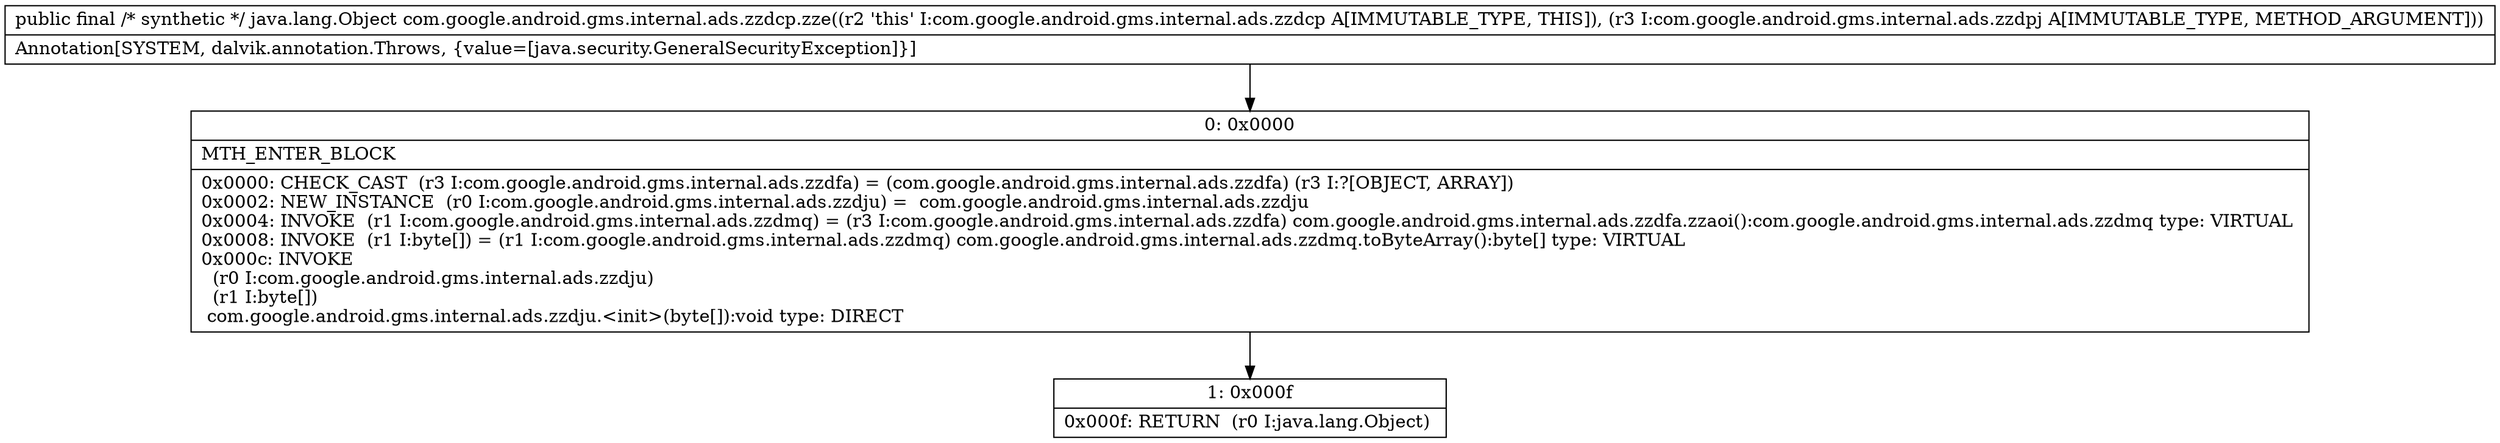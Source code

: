 digraph "CFG forcom.google.android.gms.internal.ads.zzdcp.zze(Lcom\/google\/android\/gms\/internal\/ads\/zzdpj;)Ljava\/lang\/Object;" {
Node_0 [shape=record,label="{0\:\ 0x0000|MTH_ENTER_BLOCK\l|0x0000: CHECK_CAST  (r3 I:com.google.android.gms.internal.ads.zzdfa) = (com.google.android.gms.internal.ads.zzdfa) (r3 I:?[OBJECT, ARRAY]) \l0x0002: NEW_INSTANCE  (r0 I:com.google.android.gms.internal.ads.zzdju) =  com.google.android.gms.internal.ads.zzdju \l0x0004: INVOKE  (r1 I:com.google.android.gms.internal.ads.zzdmq) = (r3 I:com.google.android.gms.internal.ads.zzdfa) com.google.android.gms.internal.ads.zzdfa.zzaoi():com.google.android.gms.internal.ads.zzdmq type: VIRTUAL \l0x0008: INVOKE  (r1 I:byte[]) = (r1 I:com.google.android.gms.internal.ads.zzdmq) com.google.android.gms.internal.ads.zzdmq.toByteArray():byte[] type: VIRTUAL \l0x000c: INVOKE  \l  (r0 I:com.google.android.gms.internal.ads.zzdju)\l  (r1 I:byte[])\l com.google.android.gms.internal.ads.zzdju.\<init\>(byte[]):void type: DIRECT \l}"];
Node_1 [shape=record,label="{1\:\ 0x000f|0x000f: RETURN  (r0 I:java.lang.Object) \l}"];
MethodNode[shape=record,label="{public final \/* synthetic *\/ java.lang.Object com.google.android.gms.internal.ads.zzdcp.zze((r2 'this' I:com.google.android.gms.internal.ads.zzdcp A[IMMUTABLE_TYPE, THIS]), (r3 I:com.google.android.gms.internal.ads.zzdpj A[IMMUTABLE_TYPE, METHOD_ARGUMENT]))  | Annotation[SYSTEM, dalvik.annotation.Throws, \{value=[java.security.GeneralSecurityException]\}]\l}"];
MethodNode -> Node_0;
Node_0 -> Node_1;
}

